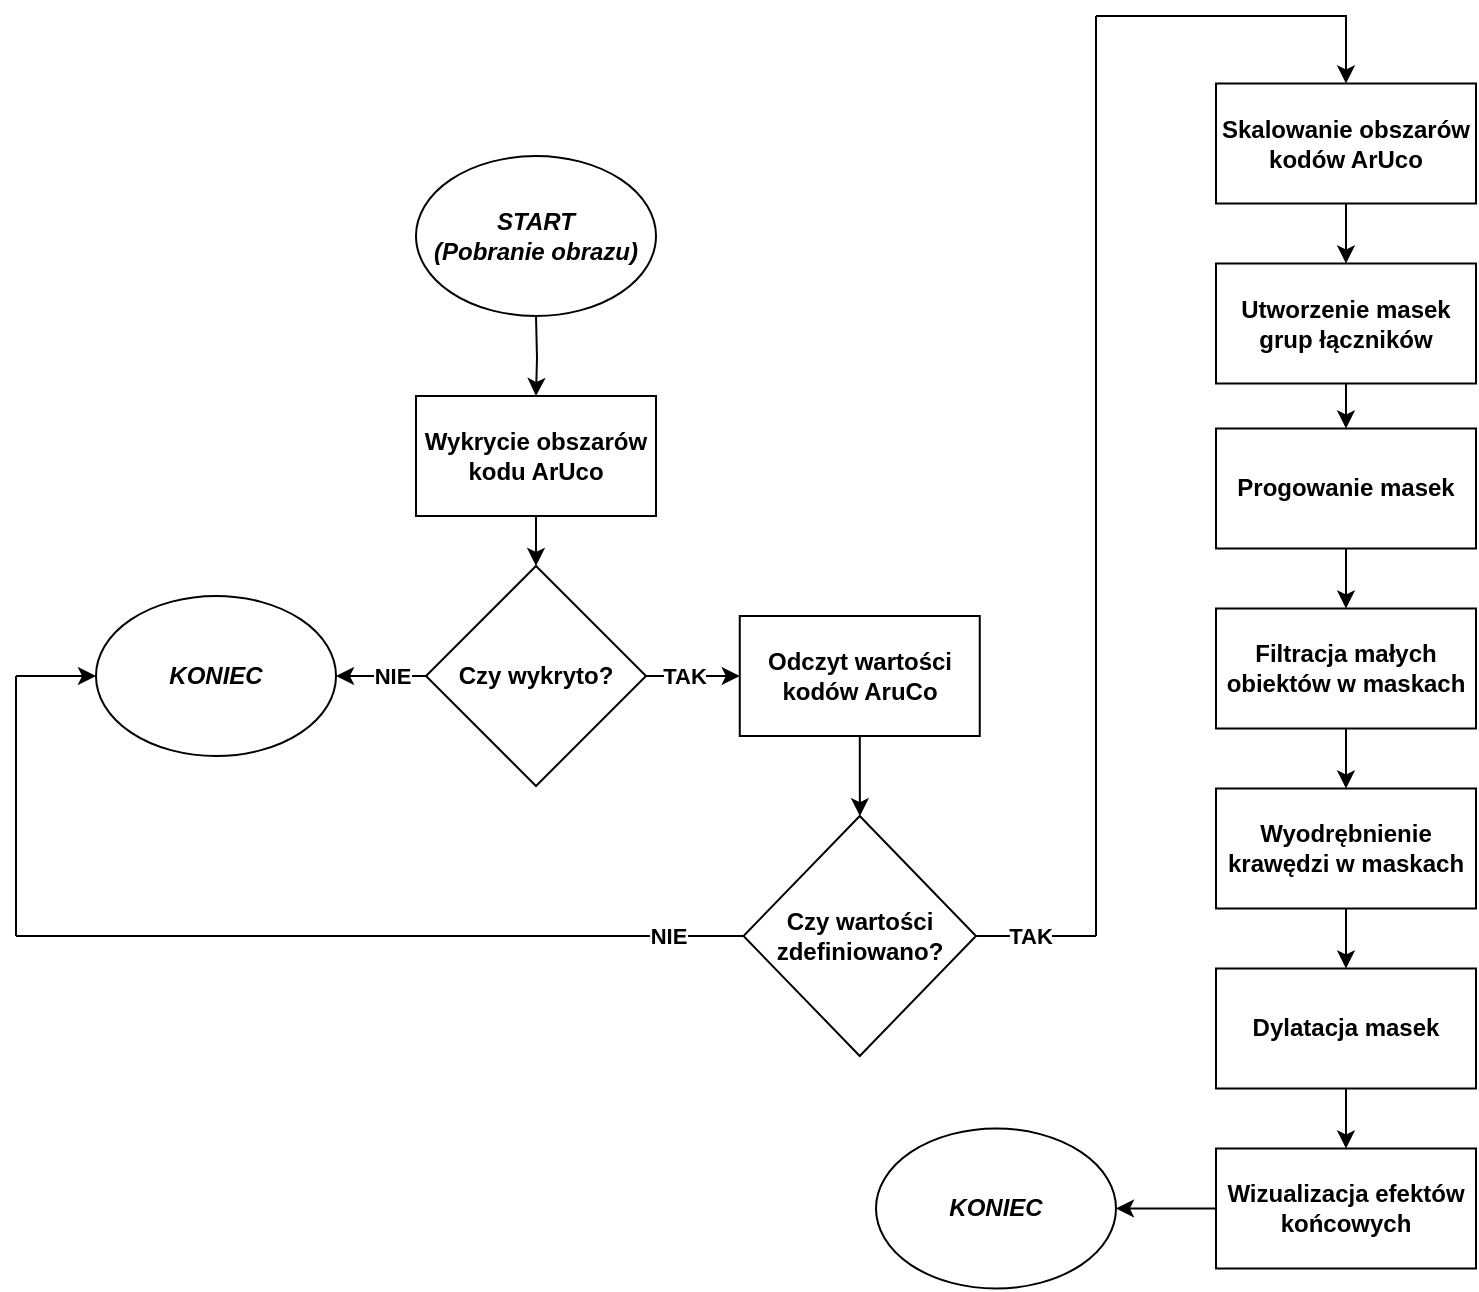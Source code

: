 <mxfile version="26.0.8">
  <diagram name="Strona-1" id="OPua6QMtRrYTettTjcWc">
    <mxGraphModel dx="1024" dy="533" grid="1" gridSize="10" guides="1" tooltips="1" connect="1" arrows="1" fold="1" page="1" pageScale="1" pageWidth="827" pageHeight="1169" math="0" shadow="0">
      <root>
        <mxCell id="0" />
        <mxCell id="1" parent="0" />
        <mxCell id="SjfZKKR3_GOXM8YcbIHh-8" value="" style="edgeStyle=orthogonalEdgeStyle;rounded=0;orthogonalLoop=1;jettySize=auto;html=1;entryX=0.5;entryY=0;entryDx=0;entryDy=0;" parent="1" source="SjfZKKR3_GOXM8YcbIHh-1" target="SjfZKKR3_GOXM8YcbIHh-9" edge="1">
          <mxGeometry relative="1" as="geometry">
            <mxPoint x="400" y="350" as="targetPoint" />
          </mxGeometry>
        </mxCell>
        <mxCell id="SjfZKKR3_GOXM8YcbIHh-1" value="&lt;b&gt;Wykrycie obszarów kodu ArUco&lt;/b&gt;" style="rounded=0;whiteSpace=wrap;html=1;" parent="1" vertex="1">
          <mxGeometry x="340" y="350" width="120" height="60" as="geometry" />
        </mxCell>
        <mxCell id="SjfZKKR3_GOXM8YcbIHh-12" value="" style="edgeStyle=orthogonalEdgeStyle;rounded=0;orthogonalLoop=1;jettySize=auto;html=1;" parent="1" source="SjfZKKR3_GOXM8YcbIHh-9" edge="1">
          <mxGeometry relative="1" as="geometry">
            <mxPoint x="300" y="490" as="targetPoint" />
          </mxGeometry>
        </mxCell>
        <mxCell id="TH82L9bVsR1r5zgLcPl5-3" value="&lt;b&gt;NIE&lt;/b&gt;" style="edgeLabel;html=1;align=center;verticalAlign=middle;resizable=0;points=[];" parent="SjfZKKR3_GOXM8YcbIHh-12" vertex="1" connectable="0">
          <mxGeometry x="-0.242" relative="1" as="geometry">
            <mxPoint as="offset" />
          </mxGeometry>
        </mxCell>
        <mxCell id="SjfZKKR3_GOXM8YcbIHh-14" value="" style="edgeStyle=orthogonalEdgeStyle;rounded=0;orthogonalLoop=1;jettySize=auto;html=1;" parent="1" source="SjfZKKR3_GOXM8YcbIHh-9" target="SjfZKKR3_GOXM8YcbIHh-13" edge="1">
          <mxGeometry relative="1" as="geometry" />
        </mxCell>
        <mxCell id="TH82L9bVsR1r5zgLcPl5-1" value="&lt;b&gt;TAK&lt;/b&gt;" style="edgeLabel;html=1;align=center;verticalAlign=middle;resizable=0;points=[];" parent="SjfZKKR3_GOXM8YcbIHh-14" vertex="1" connectable="0">
          <mxGeometry x="-0.2" y="-2" relative="1" as="geometry">
            <mxPoint y="-2" as="offset" />
          </mxGeometry>
        </mxCell>
        <mxCell id="SjfZKKR3_GOXM8YcbIHh-9" value="&lt;b&gt;Czy wykryto?&lt;/b&gt;" style="rhombus;whiteSpace=wrap;html=1;rounded=0;" parent="1" vertex="1">
          <mxGeometry x="345" y="435" width="110" height="110" as="geometry" />
        </mxCell>
        <mxCell id="SjfZKKR3_GOXM8YcbIHh-16" value="" style="edgeStyle=orthogonalEdgeStyle;rounded=0;orthogonalLoop=1;jettySize=auto;html=1;" parent="1" source="SjfZKKR3_GOXM8YcbIHh-13" target="SjfZKKR3_GOXM8YcbIHh-15" edge="1">
          <mxGeometry relative="1" as="geometry" />
        </mxCell>
        <mxCell id="SjfZKKR3_GOXM8YcbIHh-13" value="&lt;b&gt;Odczyt wartości kodów AruCo&lt;/b&gt;" style="whiteSpace=wrap;html=1;rounded=0;" parent="1" vertex="1">
          <mxGeometry x="501.88" y="460" width="120" height="60" as="geometry" />
        </mxCell>
        <mxCell id="SjfZKKR3_GOXM8YcbIHh-15" value="&lt;b&gt;Czy wartości zdefiniowano?&lt;/b&gt;" style="rhombus;whiteSpace=wrap;html=1;rounded=0;" parent="1" vertex="1">
          <mxGeometry x="503.75" y="560" width="116.25" height="120" as="geometry" />
        </mxCell>
        <mxCell id="SjfZKKR3_GOXM8YcbIHh-25" value="" style="endArrow=classic;html=1;rounded=0;entryX=0;entryY=0.5;entryDx=0;entryDy=0;" parent="1" edge="1">
          <mxGeometry width="50" height="50" relative="1" as="geometry">
            <mxPoint x="140" y="490" as="sourcePoint" />
            <mxPoint x="180" y="490" as="targetPoint" />
          </mxGeometry>
        </mxCell>
        <mxCell id="SjfZKKR3_GOXM8YcbIHh-28" value="" style="endArrow=none;html=1;rounded=0;" parent="1" edge="1">
          <mxGeometry width="50" height="50" relative="1" as="geometry">
            <mxPoint x="140" y="620" as="sourcePoint" />
            <mxPoint x="140" y="490" as="targetPoint" />
          </mxGeometry>
        </mxCell>
        <mxCell id="SjfZKKR3_GOXM8YcbIHh-36" value="" style="endArrow=none;html=1;rounded=0;entryX=0;entryY=0.5;entryDx=0;entryDy=0;" parent="1" target="SjfZKKR3_GOXM8YcbIHh-15" edge="1">
          <mxGeometry width="50" height="50" relative="1" as="geometry">
            <mxPoint x="140" y="620" as="sourcePoint" />
            <mxPoint x="350" y="570" as="targetPoint" />
          </mxGeometry>
        </mxCell>
        <mxCell id="TH82L9bVsR1r5zgLcPl5-5" value="&lt;b&gt;NIE&lt;/b&gt;" style="edgeLabel;html=1;align=center;verticalAlign=middle;resizable=0;points=[];" parent="SjfZKKR3_GOXM8YcbIHh-36" vertex="1" connectable="0">
          <mxGeometry x="0.792" relative="1" as="geometry">
            <mxPoint as="offset" />
          </mxGeometry>
        </mxCell>
        <mxCell id="SjfZKKR3_GOXM8YcbIHh-37" value="&lt;b&gt;Skalowanie obszarów kodów ArUco&lt;/b&gt;" style="whiteSpace=wrap;html=1;rounded=0;" parent="1" vertex="1">
          <mxGeometry x="740" y="193.75" width="130" height="60" as="geometry" />
        </mxCell>
        <mxCell id="SjfZKKR3_GOXM8YcbIHh-44" value="" style="edgeStyle=orthogonalEdgeStyle;rounded=0;orthogonalLoop=1;jettySize=auto;html=1;" parent="1" source="SjfZKKR3_GOXM8YcbIHh-41" target="SjfZKKR3_GOXM8YcbIHh-43" edge="1">
          <mxGeometry relative="1" as="geometry" />
        </mxCell>
        <mxCell id="SjfZKKR3_GOXM8YcbIHh-41" value="&lt;b&gt;Progowanie masek&lt;/b&gt;" style="whiteSpace=wrap;html=1;rounded=0;" parent="1" vertex="1">
          <mxGeometry x="740" y="366.25" width="130" height="60" as="geometry" />
        </mxCell>
        <mxCell id="SjfZKKR3_GOXM8YcbIHh-46" value="" style="edgeStyle=orthogonalEdgeStyle;rounded=0;orthogonalLoop=1;jettySize=auto;html=1;" parent="1" source="SjfZKKR3_GOXM8YcbIHh-43" target="SjfZKKR3_GOXM8YcbIHh-45" edge="1">
          <mxGeometry relative="1" as="geometry" />
        </mxCell>
        <mxCell id="SjfZKKR3_GOXM8YcbIHh-43" value="&lt;b&gt;Filtracja małych obiektów w maskach&lt;/b&gt;" style="whiteSpace=wrap;html=1;rounded=0;" parent="1" vertex="1">
          <mxGeometry x="740" y="456.25" width="130" height="60" as="geometry" />
        </mxCell>
        <mxCell id="SjfZKKR3_GOXM8YcbIHh-48" value="" style="edgeStyle=orthogonalEdgeStyle;rounded=0;orthogonalLoop=1;jettySize=auto;html=1;" parent="1" source="SjfZKKR3_GOXM8YcbIHh-45" target="SjfZKKR3_GOXM8YcbIHh-47" edge="1">
          <mxGeometry relative="1" as="geometry" />
        </mxCell>
        <mxCell id="SjfZKKR3_GOXM8YcbIHh-45" value="&lt;b&gt;Wyodrębnienie krawędzi w maskach&lt;/b&gt;" style="whiteSpace=wrap;html=1;rounded=0;" parent="1" vertex="1">
          <mxGeometry x="740" y="546.25" width="130" height="60" as="geometry" />
        </mxCell>
        <mxCell id="SjfZKKR3_GOXM8YcbIHh-47" value="&lt;b&gt;Dylatacja masek&lt;/b&gt;" style="whiteSpace=wrap;html=1;rounded=0;" parent="1" vertex="1">
          <mxGeometry x="740" y="636.25" width="130" height="60" as="geometry" />
        </mxCell>
        <mxCell id="SjfZKKR3_GOXM8YcbIHh-49" value="" style="endArrow=none;html=1;rounded=0;exitX=1;exitY=0.5;exitDx=0;exitDy=0;" parent="1" source="SjfZKKR3_GOXM8YcbIHh-15" edge="1">
          <mxGeometry width="50" height="50" relative="1" as="geometry">
            <mxPoint x="630" y="600" as="sourcePoint" />
            <mxPoint x="680" y="620" as="targetPoint" />
          </mxGeometry>
        </mxCell>
        <mxCell id="TH82L9bVsR1r5zgLcPl5-4" value="&lt;b&gt;TAK&lt;/b&gt;" style="edgeLabel;html=1;align=center;verticalAlign=middle;resizable=0;points=[];" parent="SjfZKKR3_GOXM8YcbIHh-49" vertex="1" connectable="0">
          <mxGeometry x="-0.119" relative="1" as="geometry">
            <mxPoint as="offset" />
          </mxGeometry>
        </mxCell>
        <mxCell id="SjfZKKR3_GOXM8YcbIHh-50" value="" style="endArrow=none;html=1;rounded=0;" parent="1" edge="1">
          <mxGeometry width="50" height="50" relative="1" as="geometry">
            <mxPoint x="680" y="620" as="sourcePoint" />
            <mxPoint x="680" y="160" as="targetPoint" />
          </mxGeometry>
        </mxCell>
        <mxCell id="SjfZKKR3_GOXM8YcbIHh-52" value="" style="endArrow=none;html=1;rounded=0;" parent="1" edge="1">
          <mxGeometry width="50" height="50" relative="1" as="geometry">
            <mxPoint x="680" y="160" as="sourcePoint" />
            <mxPoint x="800" y="160" as="targetPoint" />
          </mxGeometry>
        </mxCell>
        <mxCell id="SjfZKKR3_GOXM8YcbIHh-53" value="" style="edgeStyle=orthogonalEdgeStyle;rounded=0;orthogonalLoop=1;jettySize=auto;html=1;" parent="1" edge="1" target="SjfZKKR3_GOXM8YcbIHh-37">
          <mxGeometry relative="1" as="geometry">
            <mxPoint x="780" y="160" as="sourcePoint" />
            <mxPoint x="826.92" y="180" as="targetPoint" />
            <Array as="points">
              <mxPoint x="805" y="160" />
            </Array>
          </mxGeometry>
        </mxCell>
        <mxCell id="TH82L9bVsR1r5zgLcPl5-9" style="edgeStyle=orthogonalEdgeStyle;rounded=0;orthogonalLoop=1;jettySize=auto;html=1;exitX=0.5;exitY=1;exitDx=0;exitDy=0;entryX=0.5;entryY=0;entryDx=0;entryDy=0;" parent="1" target="SjfZKKR3_GOXM8YcbIHh-1" edge="1">
          <mxGeometry relative="1" as="geometry">
            <mxPoint x="400" y="310" as="sourcePoint" />
          </mxGeometry>
        </mxCell>
        <mxCell id="qVZzo8COclYNq5yPTm4Z-1" value="&lt;b&gt;Utworzenie masek grup łączników&lt;/b&gt;" style="whiteSpace=wrap;html=1;rounded=0;" vertex="1" parent="1">
          <mxGeometry x="740" y="283.75" width="130" height="60" as="geometry" />
        </mxCell>
        <mxCell id="qVZzo8COclYNq5yPTm4Z-2" value="&lt;b&gt;Wizualizacja efektów końcowych&lt;/b&gt;" style="whiteSpace=wrap;html=1;rounded=0;" vertex="1" parent="1">
          <mxGeometry x="740" y="726.25" width="130" height="60" as="geometry" />
        </mxCell>
        <mxCell id="qVZzo8COclYNq5yPTm4Z-3" value="" style="edgeStyle=orthogonalEdgeStyle;rounded=0;orthogonalLoop=1;jettySize=auto;html=1;" edge="1" parent="1" source="SjfZKKR3_GOXM8YcbIHh-47" target="qVZzo8COclYNq5yPTm4Z-2">
          <mxGeometry relative="1" as="geometry">
            <mxPoint x="815" y="697.25" as="sourcePoint" />
            <mxPoint x="815" y="727.25" as="targetPoint" />
          </mxGeometry>
        </mxCell>
        <mxCell id="qVZzo8COclYNq5yPTm4Z-4" value="" style="edgeStyle=orthogonalEdgeStyle;rounded=0;orthogonalLoop=1;jettySize=auto;html=1;" edge="1" parent="1" source="SjfZKKR3_GOXM8YcbIHh-37" target="qVZzo8COclYNq5yPTm4Z-1">
          <mxGeometry relative="1" as="geometry">
            <mxPoint x="820" y="253.75" as="sourcePoint" />
            <mxPoint x="820" y="283.75" as="targetPoint" />
          </mxGeometry>
        </mxCell>
        <mxCell id="qVZzo8COclYNq5yPTm4Z-5" value="" style="edgeStyle=orthogonalEdgeStyle;rounded=0;orthogonalLoop=1;jettySize=auto;html=1;" edge="1" parent="1" source="qVZzo8COclYNq5yPTm4Z-1" target="SjfZKKR3_GOXM8YcbIHh-41">
          <mxGeometry relative="1" as="geometry">
            <mxPoint x="820" y="343.75" as="sourcePoint" />
            <mxPoint x="820" y="373.75" as="targetPoint" />
          </mxGeometry>
        </mxCell>
        <mxCell id="qVZzo8COclYNq5yPTm4Z-6" value="&lt;b&gt;&lt;i&gt;KONIEC&lt;/i&gt;&lt;/b&gt;" style="ellipse;whiteSpace=wrap;html=1;" vertex="1" parent="1">
          <mxGeometry x="180" y="450" width="120" height="80" as="geometry" />
        </mxCell>
        <mxCell id="qVZzo8COclYNq5yPTm4Z-7" value="&lt;b&gt;&lt;i&gt;KONIEC&lt;/i&gt;&lt;/b&gt;" style="ellipse;whiteSpace=wrap;html=1;" vertex="1" parent="1">
          <mxGeometry x="570" y="716.25" width="120" height="80" as="geometry" />
        </mxCell>
        <mxCell id="qVZzo8COclYNq5yPTm4Z-8" value="" style="endArrow=classic;html=1;rounded=0;" edge="1" parent="1" source="qVZzo8COclYNq5yPTm4Z-2" target="qVZzo8COclYNq5yPTm4Z-7">
          <mxGeometry width="50" height="50" relative="1" as="geometry">
            <mxPoint x="630" y="500" as="sourcePoint" />
            <mxPoint x="680" y="450" as="targetPoint" />
          </mxGeometry>
        </mxCell>
        <mxCell id="qVZzo8COclYNq5yPTm4Z-9" value="&lt;b&gt;&lt;i&gt;START&lt;/i&gt;&lt;/b&gt;&lt;div&gt;&lt;b&gt;&lt;i&gt;(Pobranie obrazu)&lt;/i&gt;&lt;/b&gt;&lt;/div&gt;" style="ellipse;whiteSpace=wrap;html=1;" vertex="1" parent="1">
          <mxGeometry x="340" y="230" width="120" height="80" as="geometry" />
        </mxCell>
      </root>
    </mxGraphModel>
  </diagram>
</mxfile>
